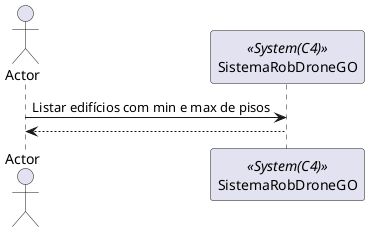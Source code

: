 @startuml
actor Actor as actor
participant SistemaRobDroneGO as srdg <<System(C4)>>
actor -> srdg: Listar edifícios com min e max de pisos
srdg --> actor
@enduml